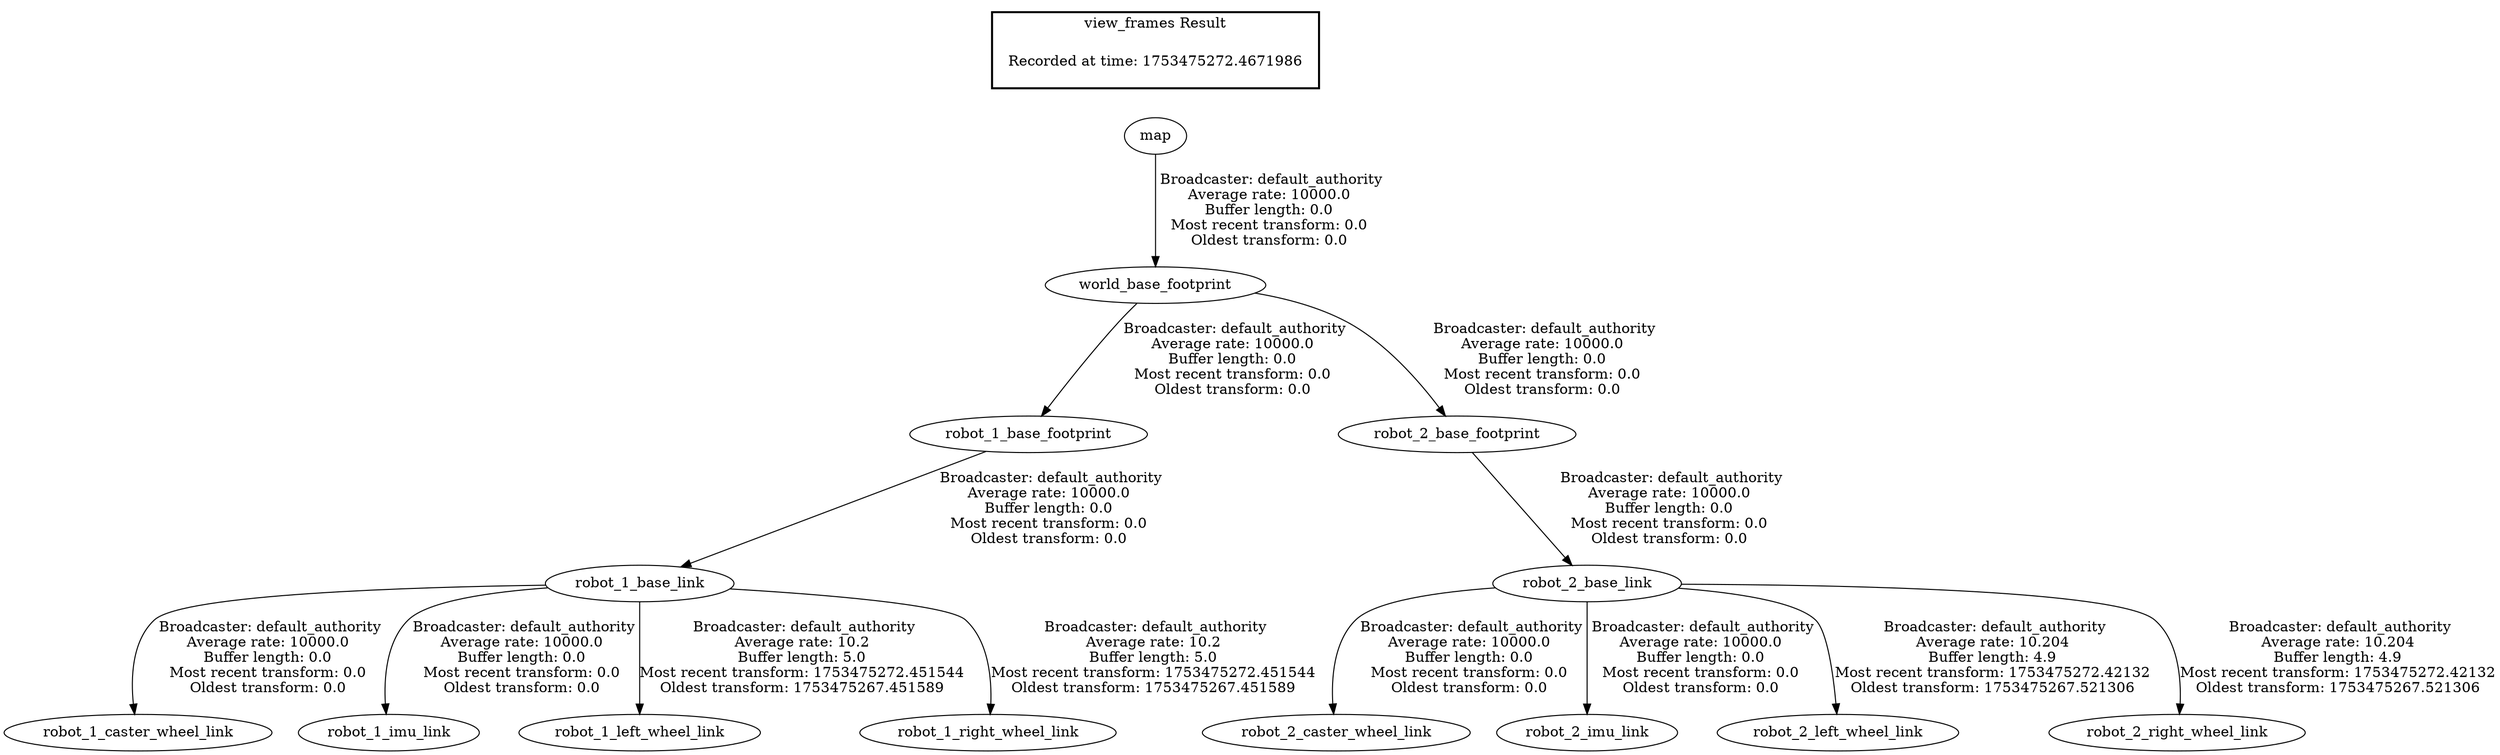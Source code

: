 digraph G {
"robot_1_base_link" -> "robot_1_caster_wheel_link"[label=" Broadcaster: default_authority\nAverage rate: 10000.0\nBuffer length: 0.0\nMost recent transform: 0.0\nOldest transform: 0.0\n"];
"robot_1_base_footprint" -> "robot_1_base_link"[label=" Broadcaster: default_authority\nAverage rate: 10000.0\nBuffer length: 0.0\nMost recent transform: 0.0\nOldest transform: 0.0\n"];
"world_base_footprint" -> "robot_1_base_footprint"[label=" Broadcaster: default_authority\nAverage rate: 10000.0\nBuffer length: 0.0\nMost recent transform: 0.0\nOldest transform: 0.0\n"];
"robot_1_base_link" -> "robot_1_imu_link"[label=" Broadcaster: default_authority\nAverage rate: 10000.0\nBuffer length: 0.0\nMost recent transform: 0.0\nOldest transform: 0.0\n"];
"map" -> "world_base_footprint"[label=" Broadcaster: default_authority\nAverage rate: 10000.0\nBuffer length: 0.0\nMost recent transform: 0.0\nOldest transform: 0.0\n"];
"robot_2_base_link" -> "robot_2_caster_wheel_link"[label=" Broadcaster: default_authority\nAverage rate: 10000.0\nBuffer length: 0.0\nMost recent transform: 0.0\nOldest transform: 0.0\n"];
"robot_2_base_footprint" -> "robot_2_base_link"[label=" Broadcaster: default_authority\nAverage rate: 10000.0\nBuffer length: 0.0\nMost recent transform: 0.0\nOldest transform: 0.0\n"];
"world_base_footprint" -> "robot_2_base_footprint"[label=" Broadcaster: default_authority\nAverage rate: 10000.0\nBuffer length: 0.0\nMost recent transform: 0.0\nOldest transform: 0.0\n"];
"robot_2_base_link" -> "robot_2_imu_link"[label=" Broadcaster: default_authority\nAverage rate: 10000.0\nBuffer length: 0.0\nMost recent transform: 0.0\nOldest transform: 0.0\n"];
"robot_1_base_link" -> "robot_1_left_wheel_link"[label=" Broadcaster: default_authority\nAverage rate: 10.2\nBuffer length: 5.0\nMost recent transform: 1753475272.451544\nOldest transform: 1753475267.451589\n"];
"robot_1_base_link" -> "robot_1_right_wheel_link"[label=" Broadcaster: default_authority\nAverage rate: 10.2\nBuffer length: 5.0\nMost recent transform: 1753475272.451544\nOldest transform: 1753475267.451589\n"];
"robot_2_base_link" -> "robot_2_left_wheel_link"[label=" Broadcaster: default_authority\nAverage rate: 10.204\nBuffer length: 4.9\nMost recent transform: 1753475272.42132\nOldest transform: 1753475267.521306\n"];
"robot_2_base_link" -> "robot_2_right_wheel_link"[label=" Broadcaster: default_authority\nAverage rate: 10.204\nBuffer length: 4.9\nMost recent transform: 1753475272.42132\nOldest transform: 1753475267.521306\n"];
edge [style=invis];
 subgraph cluster_legend { style=bold; color=black; label ="view_frames Result";
"Recorded at time: 1753475272.4671986"[ shape=plaintext ] ;
}->"map";
}